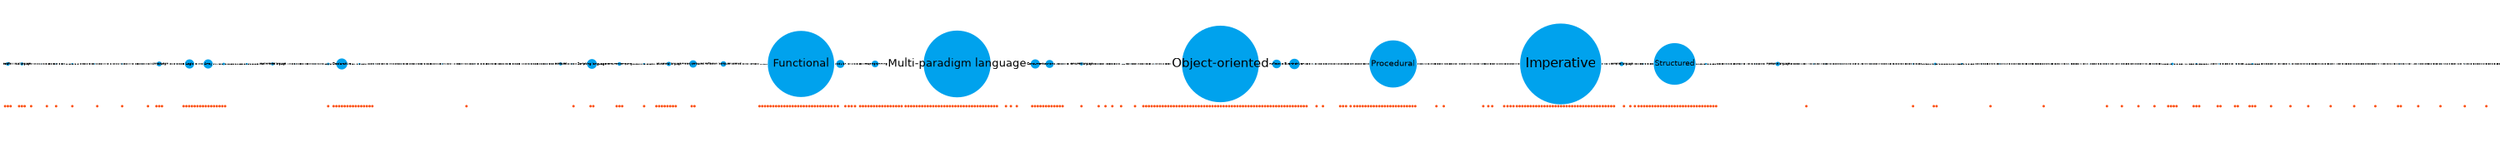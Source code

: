 graph {
	node [color="#9dd600" fontname=helvetica style=filled]
	overlap=false repulsiveforce=0.1 size=20 splines=curved
	node [color="#00a2ed" fixedsize=shape fontsize=105 height=0.5 width=0.5]
	"Markup language"
	node [color="#00a2ed" fixedsize=shape fontsize=725 height=62.5 width=62.5]
	"Object-oriented"
	node [color="#00a2ed" fixedsize=shape fontsize=645 height=54.5 width=54.5]
	"Multi-paradigm language"
	node [color="#00a2ed" fixedsize=shape fontsize=485 height=38.5 width=38.5]
	Procedural
	node [color="#00a2ed" fixedsize=shape fontsize=185 height=8.5 width=8.5]
	"Event-driven"
	node [color="#00a2ed" fixedsize=shape fontsize=130 height=3.0 width=3.0]
	Dataflow
	node [color="#00a2ed" fixedsize=shape fontsize=640 height=54.0 width=54.0]
	Functional
	node [color="#00a2ed" fixedsize=shape fontsize=760 height=66.0 width=66.0]
	Imperative
	node [color="#00a2ed" fixedsize=shape fontsize=110 height=1.0 width=1.0]
	Unstructured
	node [color="#00a2ed" fixedsize=shape fontsize=190 height=9.0 width=9.0]
	Declarative
	node [color="#00a2ed" fixedsize=shape fontsize=440 height=34.0 width=34.0]
	Structured
	node [color="#00a2ed" fixedsize=shape fontsize=135 height=3.5 width=3.5]
	"Imperative language"
	node [color="#00a2ed" fixedsize=shape fontsize=105 height=0.5 width=0.5]
	"Constraint logic"
	node [color="#00a2ed" fixedsize=shape fontsize=120 height=2.0 width=2.0]
	"Object-oriented language"
	node [color="#00a2ed" fixedsize=shape fontsize=105 height=0.5 width=0.5]
	"Formal verification"
	node [color="#00a2ed" fixedsize=shape fontsize=115 height=1.5 width=1.5]
	"Lazy evaluation"
	node [color="#00a2ed" fixedsize=shape fontsize=105 height=0.5 width=0.5]
	"Non-strict language"
	node [color="#00a2ed" fixedsize=shape fontsize=165 height=6.5 width=6.5]
	Modular
	node [color="#00a2ed" fixedsize=shape fontsize=105 height=0.5 width=0.5]
	Nondeterministic
	node [color="#00a2ed" fixedsize=shape fontsize=175 height=7.5 width=7.5]
	Concurrent
	node [color="#00a2ed" fixedsize=shape fontsize=135 height=3.5 width=3.5]
	"Compiled language"
	node [color="#00a2ed" fixedsize=shape fontsize=165 height=6.5 width=6.5]
	Generic
	node [color="#00a2ed" fixedsize=shape fontsize=125 height=2.5 width=2.5]
	"Visual language"
	node [color="#00a2ed" fixedsize=shape fontsize=175 height=7.5 width=7.5]
	Logic
	node [color="#00a2ed" fixedsize=shape fontsize=105 height=0.5 width=0.5]
	"Component-based software engineering"
	node [color="#00a2ed" fixedsize=shape fontsize=120 height=2.0 width=2.0]
	Parallel
	node [color="#00a2ed" fixedsize=shape fontsize=160 height=6.0 width=6.0]
	"Prototype-based"
	node [color="#00a2ed" fixedsize=shape fontsize=105 height=0.5 width=0.5]
	"Action language"
	node [color="#00a2ed" fixedsize=shape fontsize=180 height=8.0 width=8.0]
	"Scripting language"
	node [color="#00a2ed" fixedsize=shape fontsize=105 height=0.5 width=0.5]
	"Logic Programming"
	node [color="#00a2ed" fixedsize=shape fontsize=140 height=4.0 width=4.0]
	"Multi-paradigm"
	node [color="#00a2ed" fixedsize=shape fontsize=105 height=0.5 width=0.5]
	"Embedded system"
	node [color="#00a2ed" fixedsize=shape fontsize=110 height=1.0 width=1.0]
	"Functional (programming)"
	node [color="#00a2ed" fixedsize=shape fontsize=110 height=1.0 width=1.0]
	"Object-oriented (programming)"
	node [color="#00a2ed" fixedsize=shape fontsize=105 height=0.5 width=0.5]
	"Dependent type"
	node [color="#00a2ed" fixedsize=shape fontsize=105 height=0.5 width=0.5]
	"Agent-oriented"
	node [color="#00a2ed" fixedsize=shape fontsize=110 height=1.0 width=1.0]
	Reactive
	node [color="#00a2ed" fixedsize=shape fontsize=105 height=0.5 width=0.5]
	"Synchronous language"
	node [color="#00a2ed" fixedsize=shape fontsize=120 height=2.0 width=2.0]
	"Procedural language"
	node [color="#00a2ed" fixedsize=shape fontsize=115 height=1.5 width=1.5]
	"Function-level"
	node [color="#00a2ed" fixedsize=shape fontsize=130 height=3.0 width=3.0]
	"Concurrent computing"
	node [color="#00a2ed" fixedsize=shape fontsize=175 height=7.5 width=7.5]
	Array
	node [color="#00a2ed" fixedsize=shape fontsize=120 height=2.0 width=2.0]
	"Simulation language"
	node [color="#00a2ed" fixedsize=shape fontsize=105 height=0.5 width=0.5]
	Graphical
	node [color="#00a2ed" fixedsize=shape fontsize=105 height=0.5 width=0.5]
	Concept
	node [color="#00a2ed" fixedsize=shape fontsize=115 height=1.5 width=1.5]
	"Functional language"
	node [color="#00a2ed" fixedsize=shape fontsize=105 height=0.5 width=0.5]
	"High-level assembler"
	node [color="#00a2ed" fixedsize=shape fontsize=110 height=1.0 width=1.0]
	"Interpreted language"
	node [color="#00a2ed" fixedsize=shape fontsize=105 height=0.5 width=0.5]
	"Data-driven"
	node [color="#00a2ed" fixedsize=shape fontsize=110 height=1.0 width=1.0]
	"Esoteric language"
	node [color="#00a2ed" fixedsize=shape fontsize=155 height=5.5 width=5.5]
	Metaprogramming
	node [color="#00a2ed" fixedsize=shape fontsize=170 height=7.0 width=7.0]
	Reflective
	node [color="#00a2ed" fixedsize=shape fontsize=115 height=1.5 width=1.5]
	"Concatenative language"
	node [color="#00a2ed" fixedsize=shape fontsize=145 height=4.5 width=4.5]
	"Reflection (computer science)"
	node [color="#00a2ed" fixedsize=shape fontsize=125 height=2.5 width=2.5]
	"Stack-oriented language"
	node [color="#00a2ed" fixedsize=shape fontsize=115 height=1.5 width=1.5]
	"Knowledge representation"
	node [color="#00a2ed" fixedsize=shape fontsize=115 height=1.5 width=1.5]
	"Programming paradigm"
	node [color="#00a2ed" fixedsize=shape fontsize=135 height=3.5 width=3.5]
	"Educational language"
	node [color="#00a2ed" fixedsize=shape fontsize=125 height=2.5 width=2.5]
	"Concurrent language"
	node [color="#00a2ed" fixedsize=shape fontsize=105 height=0.5 width=0.5]
	"Stack-based"
	node [color="#00a2ed" fixedsize=shape fontsize=105 height=0.5 width=0.5]
	"Language oriented"
	node [color="#00a2ed" fixedsize=shape fontsize=105 height=0.5 width=0.5]
	"Data exchange language"
	node [color="#00a2ed" fixedsize=shape fontsize=105 height=0.5 width=0.5]
	"The Task-based Asynchronous Pattern"
	node [color="#00a2ed" fixedsize=shape fontsize=110 height=1.0 width=1.0]
	"Assembly language"
	node [color="#00a2ed" fixedsize=shape fontsize=105 height=0.5 width=0.5]
	"Protocol (object-oriented)"
	node [color="#00a2ed" fixedsize=shape fontsize=105 height=0.5 width=0.5]
	"Block (programming)"
	node [color="#00a2ed" fixedsize=shape fontsize=110 height=1.0 width=1.0]
	"Query language"
	node [color="#00a2ed" fixedsize=shape fontsize=125 height=2.5 width=2.5]
	Distributed
	node [color="#00a2ed" fixedsize=shape fontsize=105 height=0.5 width=0.5]
	"Process-oriented"
	node [color="#00a2ed" fixedsize=shape fontsize=110 height=1.0 width=1.0]
	"Distributed computing"
	node [color="#00a2ed" fixedsize=shape fontsize=110 height=1.0 width=1.0]
	Typesetting
	node [color="#00a2ed" fixedsize=shape fontsize=115 height=1.5 width=1.5]
	"Aspect-oriented"
	node [color="#00a2ed" fixedsize=shape fontsize=105 height=0.5 width=0.5]
	"Template engine (web)"
	node [color="#00a2ed" fixedsize=shape fontsize=105 height=0.5 width=0.5]
	"Pi calculus"
	node [color="#00a2ed" fixedsize=shape fontsize=105 height=0.5 width=0.5]
	"Real-time computing"
	node [color="#00a2ed" fixedsize=shape fontsize=105 height=0.5 width=0.5]
	"Multi-core processor"
	node [color="#00a2ed" fixedsize=shape fontsize=105 height=0.5 width=0.5]
	"Fourth-generation language"
	node [color="#00a2ed" fixedsize=shape fontsize=105 height=0.5 width=0.5]
	"End-user development"
	node [color="#00a2ed" fixedsize=shape fontsize=115 height=1.5 width=1.5]
	"Domain-specific language"
	node [color="#00a2ed" fixedsize=shape fontsize=105 height=0.5 width=0.5]
	"Design by contract"
	node [color="#00a2ed" fixedsize=shape fontsize=105 height=0.5 width=0.5]
	"Scripting Language"
	node [color="#00a2ed" fixedsize=shape fontsize=105 height=0.5 width=0.5]
	"Object oriented language"
	node [color="#00a2ed" fixedsize=shape fontsize=110 height=1.0 width=1.0]
	Constraint
	node [color="#00a2ed" fixedsize=shape fontsize=105 height=0.5 width=0.5]
	"Data-centric language"
	node [color="#00a2ed" fixedsize=shape fontsize=105 height=0.5 width=0.5]
	"Class-based"
	node [color="#00a2ed" fixedsize=shape fontsize=105 height=0.5 width=0.5]
	"Structural Equation Modeling"
	node [color="#00a2ed" fixedsize=shape fontsize=105 height=0.5 width=0.5]
	"Declarative Language"
	node [color="#00a2ed" fixedsize=shape fontsize=105 height=0.5 width=0.5]
	"Natural language"
	node [color="#00a2ed" fixedsize=shape fontsize=105 height=0.5 width=0.5]
	Tacit
	node [color="#00a2ed" fixedsize=shape fontsize=105 height=0.5 width=0.5]
	"Object oriented"
	node [color="#00a2ed" fixedsize=shape fontsize=105 height=0.5 width=0.5]
	"Object-capability model"
	node [color="#00a2ed" fixedsize=shape fontsize=105 height=0.5 width=0.5]
	Meta
	node [color="#00a2ed" fixedsize=shape fontsize=110 height=1.0 width=1.0]
	"Concurrent constraint logic"
	node [color="#00a2ed" fixedsize=shape fontsize=105 height=0.5 width=0.5]
	"Reversible computing"
	node [color="#00a2ed" fixedsize=shape fontsize=105 height=0.5 width=0.5]
	Pipeline
	node [color="#00a2ed" fixedsize=shape fontsize=105 height=0.5 width=0.5]
	"Actor model"
	node [color="#00a2ed" fixedsize=shape fontsize=105 height=0.5 width=0.5]
	"Term-rewriting"
	node [color="#00a2ed" fixedsize=shape fontsize=105 height=0.5 width=0.5]
	"Algebraic types"
	node [color="#00a2ed" fixedsize=shape fontsize=105 height=0.5 width=0.5]
	"Prototype-oriented"
	node [color="#00a2ed" fixedsize=shape fontsize=105 height=0.5 width=0.5]
	"Object-oriented analysis and design"
	node [color="#00a2ed" fixedsize=shape fontsize=105 height=0.5 width=0.5]
	"Purely functional"
	node [color="#00a2ed" fixedsize=shape fontsize=105 height=0.5 width=0.5]
	"Message passing"
	node [color="#00a2ed" fixedsize=shape fontsize=105 height=0.5 width=0.5]
	"Object database"
	node [color="#00a2ed" fixedsize=shape fontsize=105 height=0.5 width=0.5]
	"Distributed cache"
	node [color="#00a2ed" fixedsize=shape fontsize=105 height=0.5 width=0.5]
	"In-memory database"
	node [color="#00a2ed" fixedsize=shape fontsize=105 height=0.5 width=0.5]
	"In-Memory Processing"
	node [color="#00a2ed" fixedsize=shape fontsize=105 height=0.5 width=0.5]
	Symbolic
	node [color="#00a2ed" fixedsize=shape fontsize=105 height=0.5 width=0.5]
	Extensible
	node [color="#00a2ed" fixedsize=shape fontsize=110 height=1.0 width=1.0]
	"Computer simulation"
	node [color="#00a2ed" fixedsize=shape fontsize=105 height=0.5 width=0.5]
	Algorithmic_programming
	node [color="#00a2ed" fixedsize=shape fontsize=105 height=0.5 width=0.5]
	"Expression-oriented language"
	node [color="#00a2ed" fixedsize=shape fontsize=105 height=0.5 width=0.5]
	"Logic language"
	node [color="#00a2ed" fixedsize=shape fontsize=105 height=0.5 width=0.5]
	"Design by Contract"
	node [color="#00a2ed" fixedsize=shape fontsize=105 height=0.5 width=0.5]
	Rewriting
	node [color="#00a2ed" fixedsize=shape fontsize=105 height=0.5 width=0.5]
	"Parallel model"
	node [color="#00a2ed" fixedsize=shape fontsize=105 height=0.5 width=0.5]
	Functionqal_programming
	node [color="#fc4e0f" fontsize=0 height=2 width=2]
	"Markup language" -- "Curl_(programming_language)"
	"Object-oriented" -- "Curl_(programming_language)"
	"Multi-paradigm language" -- "Curl_(programming_language)"
	Procedural -- Liberty_BASIC
	"Event-driven" -- Liberty_BASIC
	Dataflow -- SISAL
	Functional -- SISAL
	Imperative -- SNOBOL
	Unstructured -- SNOBOL
	"Multi-paradigm language" -- SQL
	Declarative -- SQL
	Functional -- Sather
	"Object-oriented" -- Sather
	"Object-oriented" -- Simula
	"Object-oriented" -- Squeak
	Procedural -- "Turing_(programming_language)"
	"Object-oriented" -- "Turing_(programming_language)"
	"Multi-paradigm language" -- "Turing_(programming_language)"
	Declarative -- XSLT
	Procedural -- ALGOL_58
	Structured -- ALGOL_58
	"Imperative language" -- ALGOL_58
	Procedural -- ALGOL_60
	Structured -- ALGOL_60
	Imperative -- ALGOL_60
	Procedural -- ALGOL_W
	Structured -- ALGOL_W
	Imperative -- ALGOL_W
	"Object-oriented" -- "Ceylon_(programming_language)"
	"Constraint logic" -- Constraint_Handling_Rules
	"Object-oriented language" -- "Cool_(programming_language)"
	Functional -- "F*_(programming_language)"
	Imperative -- "F*_(programming_language)"
	"Formal verification" -- "F*_(programming_language)"
	"Multi-paradigm language" -- "F*_(programming_language)"
	"Object-oriented" -- Generic_Java
	Structured -- "Genie_(programming_language)"
	Imperative -- "Genie_(programming_language)"
	"Object-oriented" -- "Genie_(programming_language)"
	"Multi-paradigm language" -- "Genie_(programming_language)"
	Functional -- "Haskell_(programming_language)"
	"Lazy evaluation" -- "Haskell_(programming_language)"
	"Non-strict language" -- "Haskell_(programming_language)"
	Imperative -- "Haskell_(programming_language)"
	Modular -- "Haskell_(programming_language)"
	Nondeterministic -- "Orc_(programming_language)"
	Concurrent -- "Orc_(programming_language)"
	Procedural -- "PLEX_(programming_language)"
	Imperative -- "PLEX_(programming_language)"
	Functional -- "Pixie_(programming_language)"
	"Compiled language" -- "Rust_(programming_language)"
	Functional -- "Rust_(programming_language)"
	Structured -- "Rust_(programming_language)"
	Generic -- "Rust_(programming_language)"
	Imperative -- "Rust_(programming_language)"
	"Multi-paradigm language" -- "Rust_(programming_language)"
	Concurrent -- "Rust_(programming_language)"
	"Visual language" -- VSXu
	Logic -- CLACL
	"Object-oriented" -- Design_By_Numbers
	Structured -- Microsoft_Small_Basic
	Imperative -- Microsoft_Small_Basic
	"Object-oriented" -- Microsoft_Small_Basic
	Functional -- "Newspeak_(programming_language)"
	"Object-oriented" -- "Newspeak_(programming_language)"
	Functional -- "Reia_(programming_language)"
	Imperative -- "Reia_(programming_language)"
	"Multi-paradigm language" -- "Reia_(programming_language)"
	Concurrent -- "Reia_(programming_language)"
	Declarative -- "Reia_(programming_language)"
	"Object-oriented language" -- "Reia_(programming_language)"
	Functional -- "CPL_(programming_language)"
	Procedural -- "CPL_(programming_language)"
	Structured -- "CPL_(programming_language)"
	"Imperative language" -- "CPL_(programming_language)"
	"Multi-paradigm language" -- "CPL_(programming_language)"
	Procedural -- DIBOL
	Structured -- DIBOL
	"Imperative language" -- DIBOL
	Functional -- Object_Pascal
	Structured -- Object_Pascal
	Generic -- Object_Pascal
	Imperative -- Object_Pascal
	"Event-driven" -- Object_Pascal
	"Component-based software engineering" -- Object_Pascal
	"Object-oriented" -- Object_Pascal
	Parallel -- Obliq
	"Prototype-based" -- Obliq
	"Multi-paradigm language" -- Obliq
	Structured -- "RTL/2"
	Imperative -- "RTL/2"
	"Action language" -- "TLA+"
	Functional -- "Agda_(programming_language)"
	"Object-oriented" -- "Chapel_(programming_language)"
	Functional -- Extensible_Embeddable_Language
	Imperative -- Extensible_Embeddable_Language
	"Object-oriented" -- Extensible_Embeddable_Language
	"Multi-paradigm language" -- Extensible_Embeddable_Language
	"Scripting language" -- Extensible_Embeddable_Language
	Functional -- "Little_b_(programming_language)"
	"Object-oriented" -- Solidity
	"Logic Programming" -- XSB
	"Multi-paradigm" -- "JScript_.NET"
	Structured -- Open_Programming_Language
	Imperative -- Open_Programming_Language
	"Embedded system" -- Open_Programming_Language
	Structured -- "SP/k"
	Imperative -- "SP/k"
	Logic -- Aldor
	Imperative -- Aldor
	"Functional (programming)" -- Aldor
	"Multi-paradigm language" -- Aldor
	"Object-oriented (programming)" -- Aldor
	"Dependent type" -- Aldor
	Imperative -- ColdFusion_Markup_Language
	"Object-oriented" -- ColdFusion_Markup_Language
	Logic -- "Gödel_(programming_language)"
	Declarative -- "Gödel_(programming_language)"
	Procedural -- Guido_van_Robot
	"Agent-oriented" -- AgentSpeak
	"Compiled language" -- "Alef_(programming_language)"
	Structured -- "Alef_(programming_language)"
	Concurrent -- "Alef_(programming_language)"
	Functional -- "Atom_(programming_language)"
	Reactive -- "Atom_(programming_language)"
	"Synchronous language" -- "Atom_(programming_language)"
	"Procedural language" -- CHILL
	"Multi-paradigm language" -- "COLA_(software_architecture)"
	Structured -- COMAL
	"Multi-paradigm language" -- ChucK
	"Function-level" -- "FP_(programming_language)"
	Procedural -- FreeBASIC
	"Object-oriented" -- FreeBASIC
	"Concurrent computing" -- "Limbo_(programming_language)"
	"Multi-paradigm language" -- "Nickle_(programming_language)"
	Functional -- "Q_(programming_language_from_Kx_Systems)"
	Array -- "Q_(programming_language_from_Kx_Systems)"
	Functional -- "SASL_(programming_language)"
	"Multi-paradigm language" -- "SPARK_(programming_language)"
	"Simulation language" -- "STELLA_(programming_language)"
	"Visual language" -- "STELLA_(programming_language)"
	Imperative -- "Scratch_(programming_language)"
	"Event-driven" -- "Scratch_(programming_language)"
	Functional -- Tcl
	Procedural -- Tcl
	Imperative -- Tcl
	"Event-driven" -- Tcl
	"Object-oriented" -- Tcl
	"Multi-paradigm language" -- Tcl
	Graphical -- WebMethods_Flow
	Structured -- WebMethods_Flow
	"Object-oriented" -- WebMethods_Flow
	Functional -- "XL_(programming_language)"
	Imperative -- "XL_(programming_language)"
	Concept -- "XL_(programming_language)"
	"Multi-paradigm language" -- "XL_(programming_language)"
	Logic -- Absys
	Imperative -- Standard_ML
	"Multi-paradigm language" -- Standard_ML
	"Functional language" -- Standard_ML
	Procedural -- "Babbage_(programming_language)"
	Structured -- "Babbage_(programming_language)"
	"High-level assembler" -- "Babbage_(programming_language)"
	Functional -- DUP_programming_language
	"Interpreted language" -- DUP_programming_language
	Functional -- "Epigram_(programming_language)"
	Procedural -- Programming_Language_for_Business
	Imperative -- Programming_Language_for_Business
	Functional -- Concurrent_Euclid
	Structured -- Concurrent_Euclid
	Imperative -- Concurrent_Euclid
	"Multi-paradigm language" -- Concurrent_Euclid
	Procedural -- "Turing+"
	"Object-oriented" -- "Turing+"
	"Multi-paradigm language" -- "Turing+"
	Concurrent -- "Turing+"
	Procedural -- ALGOL
	Structured -- ALGOL
	Imperative -- ALGOL
	Procedural -- "AMOS_(programming_language)"
	Imperative -- "AMOS_(programming_language)"
	Functional -- "APL_(programming_language)"
	Structured -- "APL_(programming_language)"
	Array -- "APL_(programming_language)"
	Modular -- "APL_(programming_language)"
	Procedural -- AWK
	"Data-driven" -- AWK
	"Scripting language" -- AWK
	"Multi-paradigm language" -- "Ada_(programming_language)"
	Imperative -- Assembly_language
	Unstructured -- Assembly_language
	Procedural -- BCPL
	Structured -- BCPL
	Imperative -- BCPL
	Structured -- Brainfuck
	Imperative -- Brainfuck
	"Esoteric language" -- Brainfuck
	Procedural -- "CLU_(programming_language)"
	"Object-oriented" -- "CLU_(programming_language)"
	"Multi-paradigm language" -- "CLU_(programming_language)"
	Procedural -- COBOL
	Imperative -- COBOL
	"Object-oriented" -- COBOL
	Functional -- Common_Lisp
	Procedural -- Common_Lisp
	Generic -- Common_Lisp
	Metaprogramming -- Common_Lisp
	"Object-oriented" -- Common_Lisp
	"Multi-paradigm language" -- Common_Lisp
	Reflective -- Common_Lisp
	Procedural -- Coral_66
	Structured -- Coral_66
	"Imperative language" -- Coral_66
	Functional -- "Dylan_(programming_language)"
	"Object-oriented" -- "Dylan_(programming_language)"
	"Multi-paradigm language" -- "Dylan_(programming_language)"
	"Object-oriented" -- "Eiffel_(programming_language)"
	Functional -- Emacs_Lisp
	Metaprogramming -- Emacs_Lisp
	Reflective -- Emacs_Lisp
	Imperative -- "Euphoria_(programming_language)"
	Procedural -- "Forth_(programming_language)"
	"Concatenative language" -- "Forth_(programming_language)"
	"Reflection (computer science)" -- "Forth_(programming_language)"
	"Stack-oriented language" -- "Forth_(programming_language)"
	"Knowledge representation" -- "KRL_(programming_language)"
	Functional -- Kent_Recursive_Calculator
	Functional -- "Lisp_(programming_language)"
	Procedural -- "Lisp_(programming_language)"
	Metaprogramming -- "Lisp_(programming_language)"
	"Multi-paradigm language" -- "Lisp_(programming_language)"
	"Reflection (computer science)" -- "Lisp_(programming_language)"
	"Programming paradigm" -- LiveScript
	Functional -- LiveScript
	"Object-oriented" -- LiveScript
	Functional -- "Logo_(programming_language)"
	Procedural -- "Logo_(programming_language)"
	"Educational language" -- "Logo_(programming_language)"
	"Multi-paradigm language" -- "Logo_(programming_language)"
	"Reflection (computer science)" -- "Logo_(programming_language)"
	Functional -- "ML_(programming_language)"
	Imperative -- "ML_(programming_language)"
	"Multi-paradigm language" -- "ML_(programming_language)"
	Procedural -- MUMPS
	Imperative -- "Mary_(programming_language)"
	Functional -- "Mercury_(programming_language)"
	Logic -- "Mercury_(programming_language)"
	"Object-oriented" -- "Mercury_(programming_language)"
	Array -- Nial
	Structured -- "Oberon_(programming_language)"
	Imperative -- "Oberon_(programming_language)"
	"Object-oriented" -- "Oberon_(programming_language)"
	Modular -- "Oberon_(programming_language)"
	"Concurrent language" -- "Occam_(programming_language)"
	Functional -- PHP
	Procedural -- PHP
	Imperative -- PHP
	"Object-oriented" -- PHP
	Reflective -- PHP
	Procedural -- "PL/I"
	Structured -- "PL/I"
	Imperative -- "PL/I"
	Structured -- "Pascal_(programming_language)"
	Imperative -- "Pascal_(programming_language)"
	Procedural -- PostScript
	"Stack-based" -- PostScript
	"Multi-paradigm language" -- PostScript
	Logic -- Prolog
	Functional -- "Python_(programming_language)"
	Procedural -- "Python_(programming_language)"
	Imperative -- "Python_(programming_language)"
	"Object-oriented" -- "Python_(programming_language)"
	"Multi-paradigm language" -- "Python_(programming_language)"
	Reflective -- "Python_(programming_language)"
	"Language oriented" -- Rebol
	Functional -- Rebol
	"Data exchange language" -- Rebol
	Imperative -- Rebol
	"Prototype-based" -- Rebol
	Functional -- "Ruby_(programming_language)"
	Imperative -- "Ruby_(programming_language)"
	"Object-oriented" -- "Ruby_(programming_language)"
	"Multi-paradigm language" -- "Ruby_(programming_language)"
	Reflective -- "Ruby_(programming_language)"
	"Scripting language" -- Sed
	"Object-oriented" -- Smalltalk
	Functional -- "C_Sharp_(programming_language)"
	Structured -- "C_Sharp_(programming_language)"
	Generic -- "C_Sharp_(programming_language)"
	Imperative -- "C_Sharp_(programming_language)"
	"Event-driven" -- "C_Sharp_(programming_language)"
	"The Task-based Asynchronous Pattern" -- "C_Sharp_(programming_language)"
	"Object-oriented" -- "C_Sharp_(programming_language)"
	"Multi-paradigm language" -- "C_Sharp_(programming_language)"
	Reflective -- "C_Sharp_(programming_language)"
	"Concurrent computing" -- "C_Sharp_(programming_language)"
	"Object-oriented" -- "Crystal_(programming_language)"
	"Multi-paradigm language" -- "Crystal_(programming_language)"
	Imperative -- DIGITAL_Command_Language
	"Object-oriented" -- "Emerald_(programming_language)"
	Functional -- "Euclid_(programming_language)"
	Structured -- "Euclid_(programming_language)"
	Imperative -- "Euclid_(programming_language)"
	"Multi-paradigm language" -- "Euclid_(programming_language)"
	Functional -- "F_Sharp_(programming_language)"
	Imperative -- "F_Sharp_(programming_language)"
	Metaprogramming -- "F_Sharp_(programming_language)"
	"Object-oriented" -- "F_Sharp_(programming_language)"
	"Multi-paradigm language" -- "F_Sharp_(programming_language)"
	Concurrent -- "F_Sharp_(programming_language)"
	Imperative -- Flow_chart_language
	"Multi-paradigm language" -- Haxe
	Functional -- "Idris_(programming_language)"
	"Assembly language" -- Information_Processing_Language
	Procedural -- "Karel_(programming_language)"
	Imperative -- MIVA_Script
	Procedural -- "Oriel_(scripting_language)"
	Imperative -- "Oriel_(scripting_language)"
	"Event-driven" -- "Snap!_(programming_language)"
	"Object-oriented" -- "Snap!_(programming_language)"
	"Educational language" -- "Snap!_(programming_language)"
	"Protocol (object-oriented)" -- "Swift_(programming_language)"
	Functional -- "Swift_(programming_language)"
	Imperative -- "Swift_(programming_language)"
	"Block (programming)" -- "Swift_(programming_language)"
	"Object-oriented" -- "Swift_(programming_language)"
	"Multi-paradigm language" -- "Swift_(programming_language)"
	"Query language" -- SPARQL
	"Object-oriented" -- "Bistro_(programming_language)"
	Functional -- Clojure
	"Compiled language" -- "Go_(programming_language)"
	Structured -- "Go_(programming_language)"
	Imperative -- "Go_(programming_language)"
	Concurrent -- "Go_(programming_language)"
	"Prototype-based" -- "Ioke_(programming_language)"
	"Object-oriented" -- "Ioke_(programming_language)"
	"Knowledge representation" -- "LOOM_(ontology)"
	Functional -- "R_(programming_language)"
	Procedural -- "R_(programming_language)"
	Array -- "R_(programming_language)"
	Imperative -- "R_(programming_language)"
	"Object-oriented" -- "R_(programming_language)"
	"Multi-paradigm language" -- "R_(programming_language)"
	Reflective -- "R_(programming_language)"
	Procedural -- "EC_(programming_language)"
	Generic -- "EC_(programming_language)"
	"Object-oriented" -- "EC_(programming_language)"
	"Multi-paradigm language" -- "EC_(programming_language)"
	Functional -- "Elixir_(programming_language)"
	"Multi-paradigm language" -- "Elixir_(programming_language)"
	Concurrent -- "Elixir_(programming_language)"
	Distributed -- "Elixir_(programming_language)"
	"Process-oriented" -- "Elixir_(programming_language)"
	Dataflow -- "Joule_(programming_language)"
	"Distributed computing" -- "Joule_(programming_language)"
	"Object-oriented" -- "Joule_(programming_language)"
	"Multi-paradigm language" -- "Joule_(programming_language)"
	Functional -- Cadence_SKILL
	"Object-oriented" -- Cadence_SKILL
	Structured -- "Joyce_(programming_language)"
	"Concurrent language" -- "Joyce_(programming_language)"
	Imperative -- "Joyce_(programming_language)"
	Procedural -- "Object-Oriented_Turing"
	"Object-oriented" -- "Object-Oriented_Turing"
	"Multi-paradigm language" -- "Object-Oriented_Turing"
	Concurrent -- "Object-Oriented_Turing"
	Procedural -- Rexx
	Structured -- Rexx
	"Multi-paradigm language" -- Rexx
	Imperative -- "Script.NET"
	Metaprogramming -- "Script.NET"
	"Scripting language" -- "Script.NET"
	Functional -- XQuery
	Modular -- XQuery
	Declarative -- XQuery
	Imperative -- Open_Roberta
	"Event-driven" -- Open_Roberta
	Array -- "A+_(programming_language)"
	Functional -- Algebraic_Logic_Functional_programming_language
	Logic -- Algebraic_Logic_Functional_programming_language
	"Multi-paradigm language" -- Algebraic_Logic_Functional_programming_language
	Functional -- "Opa_(programming_language)"
	Imperative -- "Opa_(programming_language)"
	"Multi-paradigm language" -- "Opa_(programming_language)"
	Functional -- Abstract_State_Machine_Language
	Imperative -- "Asymptote_(vector_graphics_language)"
	Typesetting -- "Asymptote_(vector_graphics_language)"
	"Aspect-oriented" -- "E_(verification_language)"
	Functional -- "Elm_(programming_language)"
	Functional -- Itk
	Imperative -- Itk
	"Event-driven" -- Itk
	"Object-oriented" -- Itk
	"Multi-paradigm language" -- Itk
	Functional -- "Kojo_(programming_language)"
	"Object-oriented" -- "Kojo_(programming_language)"
	"Template engine (web)" -- Haml
	Functional -- Incr_Tcl
	Imperative -- Incr_Tcl
	"Event-driven" -- Incr_Tcl
	"Object-oriented" -- Incr_Tcl
	"Multi-paradigm language" -- Incr_Tcl
	"Object-oriented" -- "Cobra_(programming_language)"
	"Multi-paradigm language" -- "Cobra_(programming_language)"
	"Object-oriented" -- Judoscript
	"Scripting language" -- Judoscript
	Imperative -- MiniD
	"Object-oriented" -- MiniD
	"Multi-paradigm language" -- MiniD
	"Multi-paradigm" -- Scientific_Vector_Language
	"Object-oriented" -- Ateji_PX
	"Pi calculus" -- Ateji_PX
	Functional -- CoffeeScript
	Imperative -- CoffeeScript
	"Prototype-based" -- CoffeeScript
	"Multi-paradigm" -- CoffeeScript
	"Scripting language" -- CoffeeScript
	Imperative -- "Mirah_(programming_language)"
	"Object-oriented language" -- "Mirah_(programming_language)"
	"Object-oriented" -- OptimJ
	Reactive -- QML
	"Multi-paradigm" -- QML
	"Scripting language" -- QML
	Declarative -- QML
	Structured -- SuperPascal
	Imperative -- SuperPascal
	"Concurrent computing" -- SuperPascal
	"Real-time computing" -- "XC_(programming_language)"
	Parallel -- "XC_(programming_language)"
	Imperative -- "XC_(programming_language)"
	Concurrent -- "XC_(programming_language)"
	Distributed -- "XC_(programming_language)"
	"Multi-core processor" -- "XC_(programming_language)"
	"Fourth-generation language" -- ActiveVFP
	Procedural -- ActiveVFP
	"Object-oriented" -- ActiveVFP
	"Interpreted language" -- "Ezhil_(programming_language)"
	Structured -- "Ezhil_(programming_language)"
	Imperative -- "Ezhil_(programming_language)"
	Distributed -- "Join-pattern"
	"Concurrent computing" -- "Join-pattern"
	Procedural -- M_Sharp
	Structured -- M_Sharp
	"Event-driven" -- M_Sharp
	Metaprogramming -- M_Sharp
	"Object-oriented" -- M_Sharp
	"Multi-paradigm language" -- M_Sharp
	Functional -- MexScript
	Structured -- MexScript
	"End-user development" -- MexScript
	"Domain-specific language" -- MexScript
	"Compiled language" -- "ParaSail_(programming_language)"
	Structured -- "ParaSail_(programming_language)"
	Imperative -- "ParaSail_(programming_language)"
	"Object-oriented" -- "ParaSail_(programming_language)"
	Concurrent -- "ParaSail_(programming_language)"
	"Design by contract" -- Praspel
	Functional -- "Qalb_(programming_language)"
	"Scripting Language" -- RiscLua
	Imperative -- SAMPL
	"Multi-paradigm language" -- SAMPL
	Declarative -- SAMPL
	Functional -- Xtend
	Imperative -- Xtend
	"Object-oriented" -- Xtend
	Imperative -- PeopleCode
	"Object-oriented" -- PeopleCode
	"Multi-paradigm language" -- PeopleCode
	Functional -- JSONiq
	Modular -- JSONiq
	Declarative -- JSONiq
	Functional -- UCBLogo
	Procedural -- UCBLogo
	"Educational language" -- UCBLogo
	"Multi-paradigm language" -- UCBLogo
	"Reflection (computer science)" -- UCBLogo
	"Object-oriented" -- Umple
	"Object oriented language" -- "Dolittle_(programming_language)"
	"Multi-paradigm language" -- "Dolittle_(programming_language)"
	Functional -- "ATS_(programming_language)"
	Imperative -- "ATS_(programming_language)"
	"Multi-paradigm language" -- "ATS_(programming_language)"
	Functional -- "Alice_(programming_language)"
	"Concurrent language" -- "Alice_(programming_language)"
	Imperative -- "Alice_(programming_language)"
	"Multi-paradigm language" -- "Alice_(programming_language)"
	Distributed -- "Alice_(programming_language)"
	Logic -- "Alma-0"
	Constraint -- "Alma-0"
	Imperative -- "Alma-0"
	"Multi-paradigm language" -- "Alma-0"
	Dataflow -- CAL_Actor_Language
	Structured -- "Charm_(programming_language)"
	Functional -- "Clean_(programming_language)"
	Structured -- Component_Pascal
	Imperative -- Component_Pascal
	"Object-oriented" -- Component_Pascal
	Modular -- Component_Pascal
	Declarative -- "ECL_(data-centric_programming_language)"
	"Data-centric language" -- "ECL_(data-centric_programming_language)"
	Structured -- "ECL_(data-centric_programming_language)"
	Array -- "ELI_(programming_language)"
	Functional -- "Escher_(programming_language)"
	Logic -- "Escher_(programming_language)"
	Declarative -- "Escher_(programming_language)"
	Functional -- "FL_(programming_language)"
	"Function-level" -- "FL_(programming_language)"
	"Prototype-based" -- "Io_(programming_language)"
	"Object-oriented" -- "Io_(programming_language)"
	"Esoteric language" -- LOLCODE
	Functional -- "LPC_(programming_language)"
	Procedural -- "LPC_(programming_language)"
	"Prototype-based" -- "LPC_(programming_language)"
	"Object-oriented" -- "LPC_(programming_language)"
	"Multi-paradigm language" -- "LPC_(programming_language)"
	"Class-based" -- "Objective-C"
	"Object-oriented" -- "Objective-C"
	"Reflection (computer science)" -- "Objective-C"
	"Structural Equation Modeling" -- OpenMx
	Procedural -- "PL/C"
	Structured -- "PL/C"
	Imperative -- "PL/C"
	"Declarative Language" -- "Pan_(programming_language)"
	Procedural -- Profile_Scripting_Language
	"Object-oriented" -- "TOM_(object-oriented_programming_language)"
	"Natural language" -- AppleScript
	"Scripting language" -- AppleScript
	Functional -- "C++"
	Procedural -- "C++"
	Generic -- "C++"
	"Object-oriented" -- "C++"
	"Multi-paradigm language" -- "C++"
	Imperative -- "FLOW-MATIC"
	Procedural -- HyperTalk
	Functional -- "J_(programming_language)"
	Array -- "J_(programming_language)"
	"Function-level" -- "J_(programming_language)"
	Tacit -- "J_(programming_language)"
	"Prototype-based" -- NewtonScript
	"Object-oriented" -- NewtonScript
	Procedural -- "Plankalkül"
	Procedural -- PureBasic
	Structured -- PureBasic
	Imperative -- PureBasic
	Structured -- Verilog
	"Scripting language" -- Chomski
	"Multi-paradigm language" -- "Fantom_(programming_language)"
	Imperative -- GrGen
	"Multi-paradigm language" -- GrGen
	Declarative -- GrGen
	"Object oriented" -- GrGen
	Functional -- "Objective-J"
	Imperative -- "Objective-J"
	"Multi-paradigm" -- "Objective-J"
	"Object-oriented" -- "Objective-J"
	"Reflection (computer science)" -- "Objective-J"
	"Scripting language" -- "Objective-J"
	Imperative -- PCASTL
	Reflective -- PCASTL
	"Multi-paradigm language" -- PLEXIL
	"Object-oriented" -- Pnuts
	"Scripting language" -- Pnuts
	"Visual language" -- Vvvv
	Imperative -- Sinclair_BASIC
	Procedural -- QBasic
	"Object-capability model" -- "Joe-E"
	Functional -- PicoLisp
	Procedural -- PicoLisp
	"Object-oriented" -- PicoLisp
	Reflective -- PicoLisp
	Declarative -- PicoLisp
	Meta -- PicoLisp
	Procedural -- "ABC_(programming_language)"
	Structured -- "ABC_(programming_language)"
	Imperative -- "ABC_(programming_language)"
	"Multi-paradigm language" -- "ABC_(programming_language)"
	Functional -- ACL2
	Metaprogramming -- ACL2
	Imperative -- "CMS-2_(programming_language)"
	Functional -- ECMAScript
	Imperative -- ECMAScript
	"Prototype-based" -- ECMAScript
	"Multi-paradigm" -- ECMAScript
	Procedural -- "Euler_(programming_language)"
	Structured -- "Euler_(programming_language)"
	Imperative -- "Euler_(programming_language)"
	Functional -- "Factor_(programming_language)"
	"Concatenative language" -- "Factor_(programming_language)"
	"Multi-paradigm language" -- "Factor_(programming_language)"
	"Stack-oriented language" -- "Factor_(programming_language)"
	"Multi-paradigm language" -- "Hop_(software)"
	"Multi-paradigm language" -- IBM_RPG
	"Concurrent constraint logic" -- "Janus_(concurrent_constraint_programming_language)"
	"Reversible computing" -- "Janus_(time-reversible_computing_programming_language)"
	Imperative -- "Janus_(time-reversible_computing_programming_language)"
	"Knowledge representation" -- KM_programming_language
	Imperative -- "MAD_(programming_language)"
	Functional -- "Miranda_(programming_language)"
	"Lazy evaluation" -- "Miranda_(programming_language)"
	Declarative -- "Miranda_(programming_language)"
	Structured -- "Nu_(programming_language)"
	Imperative -- "Nu_(programming_language)"
	"Object-oriented" -- "Nu_(programming_language)"
	Functional -- OCaml
	Imperative -- OCaml
	"Object-oriented" -- OCaml
	"Multi-paradigm language" -- OCaml
	Functional -- "Orwell_(programming_language)"
	"Lazy evaluation" -- "Orwell_(programming_language)"
	Functional -- "Oz_(programming_language)"
	Logic -- "Oz_(programming_language)"
	"Concurrent language" -- "Oz_(programming_language)"
	Constraint -- "Oz_(programming_language)"
	Imperative -- "Oz_(programming_language)"
	"Object-oriented" -- "Oz_(programming_language)"
	"Multi-paradigm language" -- "Oz_(programming_language)"
	Distributed -- "Oz_(programming_language)"
	Procedural -- "Pico_(programming_language)"
	"Reflection (computer science)" -- "Pico_(programming_language)"
	Functional -- "Pike_(programming_language)"
	Procedural -- "Pike_(programming_language)"
	"Object-oriented" -- "Pike_(programming_language)"
	"Multi-paradigm language" -- "Pike_(programming_language)"
	Functional -- "Racket_(programming_language)"
	Logic -- "Racket_(programming_language)"
	Procedural -- "Racket_(programming_language)"
	Metaprogramming -- "Racket_(programming_language)"
	"Object-oriented" -- "Racket_(programming_language)"
	Modular -- "Racket_(programming_language)"
	"Multi-paradigm language" -- "Racket_(programming_language)"
	"Reflection (computer science)" -- "Racket_(programming_language)"
	Structured -- "Raptor_(programming_language)"
	Imperative -- "Raptor_(programming_language)"
	Imperative -- Rc
	Pipeline -- Rc
	Functional -- SAC_programming_language
	Array -- SAC_programming_language
	"Actor model" -- "SALSA_(programming_language)"
	Structured -- SystemVerilog
	"Object-oriented" -- SystemVerilog
	Functional -- TypeScript
	Structured -- TypeScript
	Generic -- TypeScript
	Imperative -- TypeScript
	"Object-oriented" -- TypeScript
	"Multi-paradigm language" -- TypeScript
	"Scripting language" -- TypeScript
	Procedural -- "Unicon_(programming_language)"
	"Object-oriented" -- "Unicon_(programming_language)"
	"Programming paradigm" -- "Vala_(programming_language)"
	Structured -- "Vala_(programming_language)"
	Imperative -- "Vala_(programming_language)"
	"Object-oriented" -- "Vala_(programming_language)"
	"Multi-paradigm language" -- Visual_Basic_for_Applications
	"Programming paradigm" -- Wolfram_Language
	Functional -- Wolfram_Language
	Procedural -- Wolfram_Language
	Array -- Wolfram_Language
	"Term-rewriting" -- Wolfram_Language
	"Procedural language" -- XBLite
	Structured -- ABAP
	Imperative -- ABAP
	"Object-oriented" -- ABAP
	"Concurrent language" -- ALGOL_68
	Imperative -- ALGOL_68
	"Multi-paradigm language" -- ALGOL_68
	"Object-oriented" -- "BETA_(programming_language)"
	Dataflow -- CMS_Pipelines
	Imperative -- DBase
	Declarative -- DBase
	"Compiled language" -- "D_(programming_language)"
	Functional -- "D_(programming_language)"
	Procedural -- "D_(programming_language)"
	Generic -- "D_(programming_language)"
	"Object-oriented" -- "D_(programming_language)"
	"Multi-paradigm language" -- "D_(programming_language)"
	Concurrent -- "D_(programming_language)"
	Functional -- "Joy_(programming_language)"
	"Concatenative language" -- "Joy_(programming_language)"
	"Multi-paradigm language" -- "Joy_(programming_language)"
	"Stack-oriented language" -- "Joy_(programming_language)"
	Procedural -- MIRC_scripting_language
	"Event-driven" -- MIRC_scripting_language
	Declarative -- Mizar_system
	Procedural -- "Modula-3"
	Structured -- "Modula-3"
	Imperative -- "Modula-3"
	Modular -- "Modula-3"
	Generic -- "Pizza_(programming_language)"
	"Algebraic types" -- "Pizza_(programming_language)"
	Functional -- Polyphonic_C_Sharp
	Structured -- Polyphonic_C_Sharp
	Imperative -- Polyphonic_C_Sharp
	"Event-driven" -- Polyphonic_C_Sharp
	"Object-oriented" -- Polyphonic_C_Sharp
	"Multi-paradigm language" -- Polyphonic_C_Sharp
	Concurrent -- Polyphonic_C_Sharp
	"Object-oriented" -- "Processing_(programming_language)"
	"Prototype-oriented" -- TADS
	"Domain-specific language" -- TADS
	Functional -- XOTcl
	Imperative -- XOTcl
	"Event-driven" -- XOTcl
	"Object-oriented" -- XOTcl
	"Multi-paradigm language" -- XOTcl
	Imperative -- AMPL
	"Multi-paradigm language" -- AMPL
	Declarative -- AMPL
	"Object-oriented analysis and design" -- "Boo_(programming_language)"
	Functional -- "Cω"
	Structured -- "Cω"
	Imperative -- "Cω"
	"Event-driven" -- "Cω"
	"Object-oriented" -- "Cω"
	"Multi-paradigm language" -- "Cω"
	"Multi-paradigm" -- Perl_6
	Imperative -- "C--"
	"Purely functional" -- "Charity_(programming_language)"
	"Object-oriented" -- "E_(programming_language)"
	"Multi-paradigm language" -- "E_(programming_language)"
	"Message passing" -- "E_(programming_language)"
	Array -- "F-Script_(programming_language)"
	"Object-oriented" -- "F-Script_(programming_language)"
	"Multi-paradigm language" -- "F-Script_(programming_language)"
	Functional -- "K_(programming_language)"
	Array -- "K_(programming_language)"
	Declarative -- Modelica
	Procedural -- SETL
	Structured -- SETL
	Imperative -- SETL
	"Object-oriented" -- SETL
	"Multi-paradigm language" -- SETL
	Imperative -- Standard_ML_of_New_Jersey
	"Multi-paradigm language" -- Standard_ML_of_New_Jersey
	"Functional language" -- Standard_ML_of_New_Jersey
	"Object-oriented" -- "X10_(programming_language)"
	Array -- "ZPL_(programming_language)"
	Imperative -- MetaPost
	Typesetting -- MetaPost
	Imperative -- MSX_BASIC
	Imperative -- "Whiley_(programming_language)"
	"Functional language" -- "Whiley_(programming_language)"
	Functional -- AntLang
	Array -- AntLang
	"Prototype-based" -- "Citrine_(programming_language)"
	"Object-oriented" -- "Citrine_(programming_language)"
	Functional -- Ebda3
	Procedural -- Ebda3
	Imperative -- Ebda3
	"Object-oriented" -- Ebda3
	"Multi-paradigm language" -- Ebda3
	Reflective -- Ebda3
	"Compiled language" -- "P4_(programming_language)"
	Imperative -- "P4_(programming_language)"
	"Domain-specific language" -- "P4_(programming_language)"
	Functional -- "PascalABC.NET"
	Procedural -- "PascalABC.NET"
	Generic -- "PascalABC.NET"
	"Object-oriented" -- "PascalABC.NET"
	"Multi-paradigm language" -- "PascalABC.NET"
	"Functional (programming)" -- "A♯_(Axiom)"
	"Multi-paradigm language" -- "A♯_(Axiom)"
	"Object-oriented (programming)" -- "A♯_(Axiom)"
	"Prototype-based" -- Lisaac
	"Object-oriented" -- Lisaac
	Structured -- Speedcoding
	Generic -- Speedcoding
	"Object-oriented" -- Speedcoding
	Procedural -- NetRexx
	Structured -- NetRexx
	"Object-oriented" -- NetRexx
	"Multi-paradigm language" -- NetRexx
	Functional -- "Extempore_(software)"
	"Multi-paradigm language" -- "Extempore_(software)"
	"Distributed computing" -- "Gemstone_(database)"
	"Object database" -- "Gemstone_(database)"
	"Distributed cache" -- "Gemstone_(database)"
	"Object-oriented" -- "Gemstone_(database)"
	"In-memory database" -- "Gemstone_(database)"
	"In-Memory Processing" -- "Gemstone_(database)"
	Functional -- "Impromptu_(programming_environment)"
	"Multi-paradigm language" -- "Impromptu_(programming_environment)"
	Structured -- "Neko_(programming_language)"
	"Prototype-based" -- "Neko_(programming_language)"
	"Object-oriented" -- "Neko_(programming_language)"
	"Scripting language" -- "Neko_(programming_language)"
	"Compiled language" -- "Nim_(programming_language)"
	Procedural -- "Nim_(programming_language)"
	Imperative -- "Nim_(programming_language)"
	"Object-oriented" -- "Nim_(programming_language)"
	"Multi-paradigm language" -- "Nim_(programming_language)"
	Concurrent -- "Nim_(programming_language)"
	Array -- Perl_Data_Language
	Symbolic -- "Red_(programming_language)"
	Functional -- "Red_(programming_language)"
	Imperative -- "Red_(programming_language)"
	"Multi-paradigm language" -- "SQL/PSM"
	Structured -- Seed7
	Generic -- Seed7
	Imperative -- Seed7
	"Object-oriented" -- Seed7
	Extensible -- Seed7
	"Multi-paradigm language" -- Seed7
	Reflective -- Seed7
	Parallel -- "C*"
	Imperative -- "C*"
	"Object-oriented" -- "C*"
	"Multi-paradigm language" -- "C*"
	Functional -- EuLisp
	Procedural -- EuLisp
	Metaprogramming -- EuLisp
	"Object-oriented" -- EuLisp
	"Multi-paradigm language" -- EuLisp
	Functional -- "NIL_(programming_language)"
	Procedural -- "NIL_(programming_language)"
	"Multi-paradigm language" -- "NIL_(programming_language)"
	"Simulation language" -- NetLogo
	Procedural -- NetLogo
	"Computer simulation" -- NetLogo
	"Educational language" -- NetLogo
	"Multi-paradigm language" -- NetLogo
	"Simulation language" -- StarLogo
	Procedural -- StarLogo
	"Computer simulation" -- StarLogo
	"Educational language" -- StarLogo
	"Multi-paradigm language" -- StarLogo
	Procedural -- FutureBASIC
	"Object-oriented" -- GNU_E
	Structured -- Monkey_X
	Generic -- Monkey_X
	Imperative -- Monkey_X
	"Object-oriented" -- Monkey_X
	Modular -- Monkey_X
	"Multi-paradigm language" -- Monkey_X
	"Reflection (computer science)" -- Monkey_X
	"Concurrent computing" -- Monkey_X
	Functional -- Nemerle
	Imperative -- Nemerle
	Metaprogramming -- Nemerle
	"Object-oriented" -- Nemerle
	"Multi-paradigm language" -- Nemerle
	Functional -- Urbiscript
	Procedural -- Urbiscript
	Imperative -- Urbiscript
	"Event-driven" -- Urbiscript
	"Object-oriented" -- Urbiscript
	"Multi-paradigm language" -- Urbiscript
	Reflective -- Urbiscript
	Functional -- Oaklisp
	Procedural -- Oaklisp
	"Multi-paradigm language" -- Oaklisp
	"Object-oriented" -- Oaklisp
	"Object-oriented" -- Object_Oberon
	Imperative -- Vilnius_BASIC
	Algorithmic_programming -- Vilnius_BASIC
	Logic -- Logtalk
	"Procedural language" -- Basic4GL
	"Procedural language" -- Brutus2D
	"Aspect-oriented" -- GluonJ
	"Aspect-oriented" -- AspectJ
	Functional -- ISWIM
	"Imperative language" -- ISWIM
	Imperative -- "MATH-MATIC"
	"Object-oriented" -- BeanShell
	"Scripting language" -- BeanShell
	Procedural -- "F_(programming_language)"
	Modular -- "F_(programming_language)"
	Dataflow -- "Lucid_(programming_language)"
	Structured -- "P′′"
	Imperative -- "P′′"
	Functional -- "T_(programming_language)"
	Imperative -- "T_(programming_language)"
	Metaprogramming -- "T_(programming_language)"
	"Object-oriented" -- "T_(programming_language)"
	"Multi-paradigm language" -- "T_(programming_language)"
	Functional -- "Ciao_(programming_language)"
	Logic -- "Ciao_(programming_language)"
	"Object-oriented" -- "Ciao_(programming_language)"
	Modular -- "Ciao_(programming_language)"
	"Assembly language" -- "Jasmin_(software)"
	Structured -- "Plus_(programming_language)"
	Imperative -- "Plus_(programming_language)"
	"Expression-oriented language" -- WebAssembly
	Parallel -- "*Lisp"
	Functional -- "Harbour_(software)"
	Imperative -- "Harbour_(software)"
	"Object-oriented" -- "Harbour_(software)"
	"Multi-paradigm language" -- "Harbour_(software)"
	Reflective -- "Harbour_(software)"
	"Object-oriented" -- SK8
	"Query language" -- XPath
	Procedural -- CGOL
	Structured -- CGOL
	"Imperative language" -- CGOL
	"Concurrent computing" -- Newsqueak
	"Multi-paradigm language" -- ".QL"
	"Logic language" -- ".QL"
	"Object-oriented language" -- ".QL"
	Functional -- "Scala_(programming_language)"
	Imperative -- "Scala_(programming_language)"
	"Object-oriented" -- "Scala_(programming_language)"
	"Multi-paradigm language" -- "Scala_(programming_language)"
	Concurrent -- "Scala_(programming_language)"
	Functional -- Spec_Sharp
	Structured -- Spec_Sharp
	Imperative -- Spec_Sharp
	"Event-driven" -- Spec_Sharp
	"Object-oriented" -- Spec_Sharp
	"Multi-paradigm language" -- Spec_Sharp
	"Design by Contract" -- Spec_Sharp
	Procedural -- "FACT_(computer_language)"
	Imperative -- "FACT_(computer_language)"
	Procedural -- JOVIAL
	Structured -- JOVIAL
	"Imperative language" -- JOVIAL
	"Prototype-based" -- "Etoys_(programming_language)"
	"Object-oriented" -- "Etoys_(programming_language)"
	"Educational language" -- "Etoys_(programming_language)"
	Logic -- Fril
	Functional -- "Pure_(programming_language)"
	Rewriting -- "Pure_(programming_language)"
	Declarative -- "Pure_(programming_language)"
	Procedural -- Join_Java
	Reflective -- Join_Java
	"Event-driven" -- "Sense_(programming)"
	"Object-oriented" -- "Sense_(programming)"
	"Educational language" -- "Sense_(programming)"
	Functional -- "Squirrel_(programming_language)"
	Imperative -- "Squirrel_(programming_language)"
	"Object-oriented" -- "Squirrel_(programming_language)"
	"Multi-paradigm language" -- "Squirrel_(programming_language)"
	"Scripting language" -- "Squirrel_(programming_language)"
	"Concurrent constraint logic" -- ToonTalk
	"Simulation language" -- VisSim
	"Visual language" -- VisSim
	Modular -- VisSim
	Procedural -- Yoix
	"Multi-paradigm" -- Yoix
	"Object-oriented" -- Yoix
	Functional -- "Cameleon_(programming_language)"
	Structured -- Flowgorithm
	Imperative -- Flowgorithm
	Functional -- "Halide_(programming_language)"
	"Parallel model" -- "Halide_(programming_language)"
	Structured -- Visual_Logic
	Imperative -- Visual_Logic
	Procedural -- ColorForth
	"Stack-oriented language" -- ColorForth
	Imperative -- "Groovy_(programming_language)"
	"Object-oriented" -- "Groovy_(programming_language)"
	"Scripting language" -- "Groovy_(programming_language)"
	Imperative -- IBM_i_Control_Language
	"Object-oriented" -- "S2_(programming_language)"
	Functional -- "A++"
	Logic -- "A++"
	Imperative -- "A++"
	"Object-oriented" -- "A++"
	"Multi-paradigm language" -- "A++"
	Structured -- "Oberon-2"
	Imperative -- "Oberon-2"
	"Object-oriented" -- "Oberon-2"
	Modular -- "Oberon-2"
	Imperative -- Dartmouth_BASIC
	Array -- "IDL_(programming_language)"
	Dataflow -- Prograph
	"Visual language" -- Prograph
	"Object-oriented" -- Prograph
	"Multi-paradigm language" -- Prograph
	Structured -- "RPL_(programming_language)"
	"Stack-oriented language" -- "RPL_(programming_language)"
	"Object-oriented" -- "RPL_(programming_language)"
	Structured -- "S3_(programming_language)"
	Imperative -- "S3_(programming_language)"
	Imperative -- Python_for_S60
	"Object-oriented" -- Python_for_S60
	"Multi-paradigm language" -- Python_for_S60
	Functionqal_programming -- Python_for_S60
}
